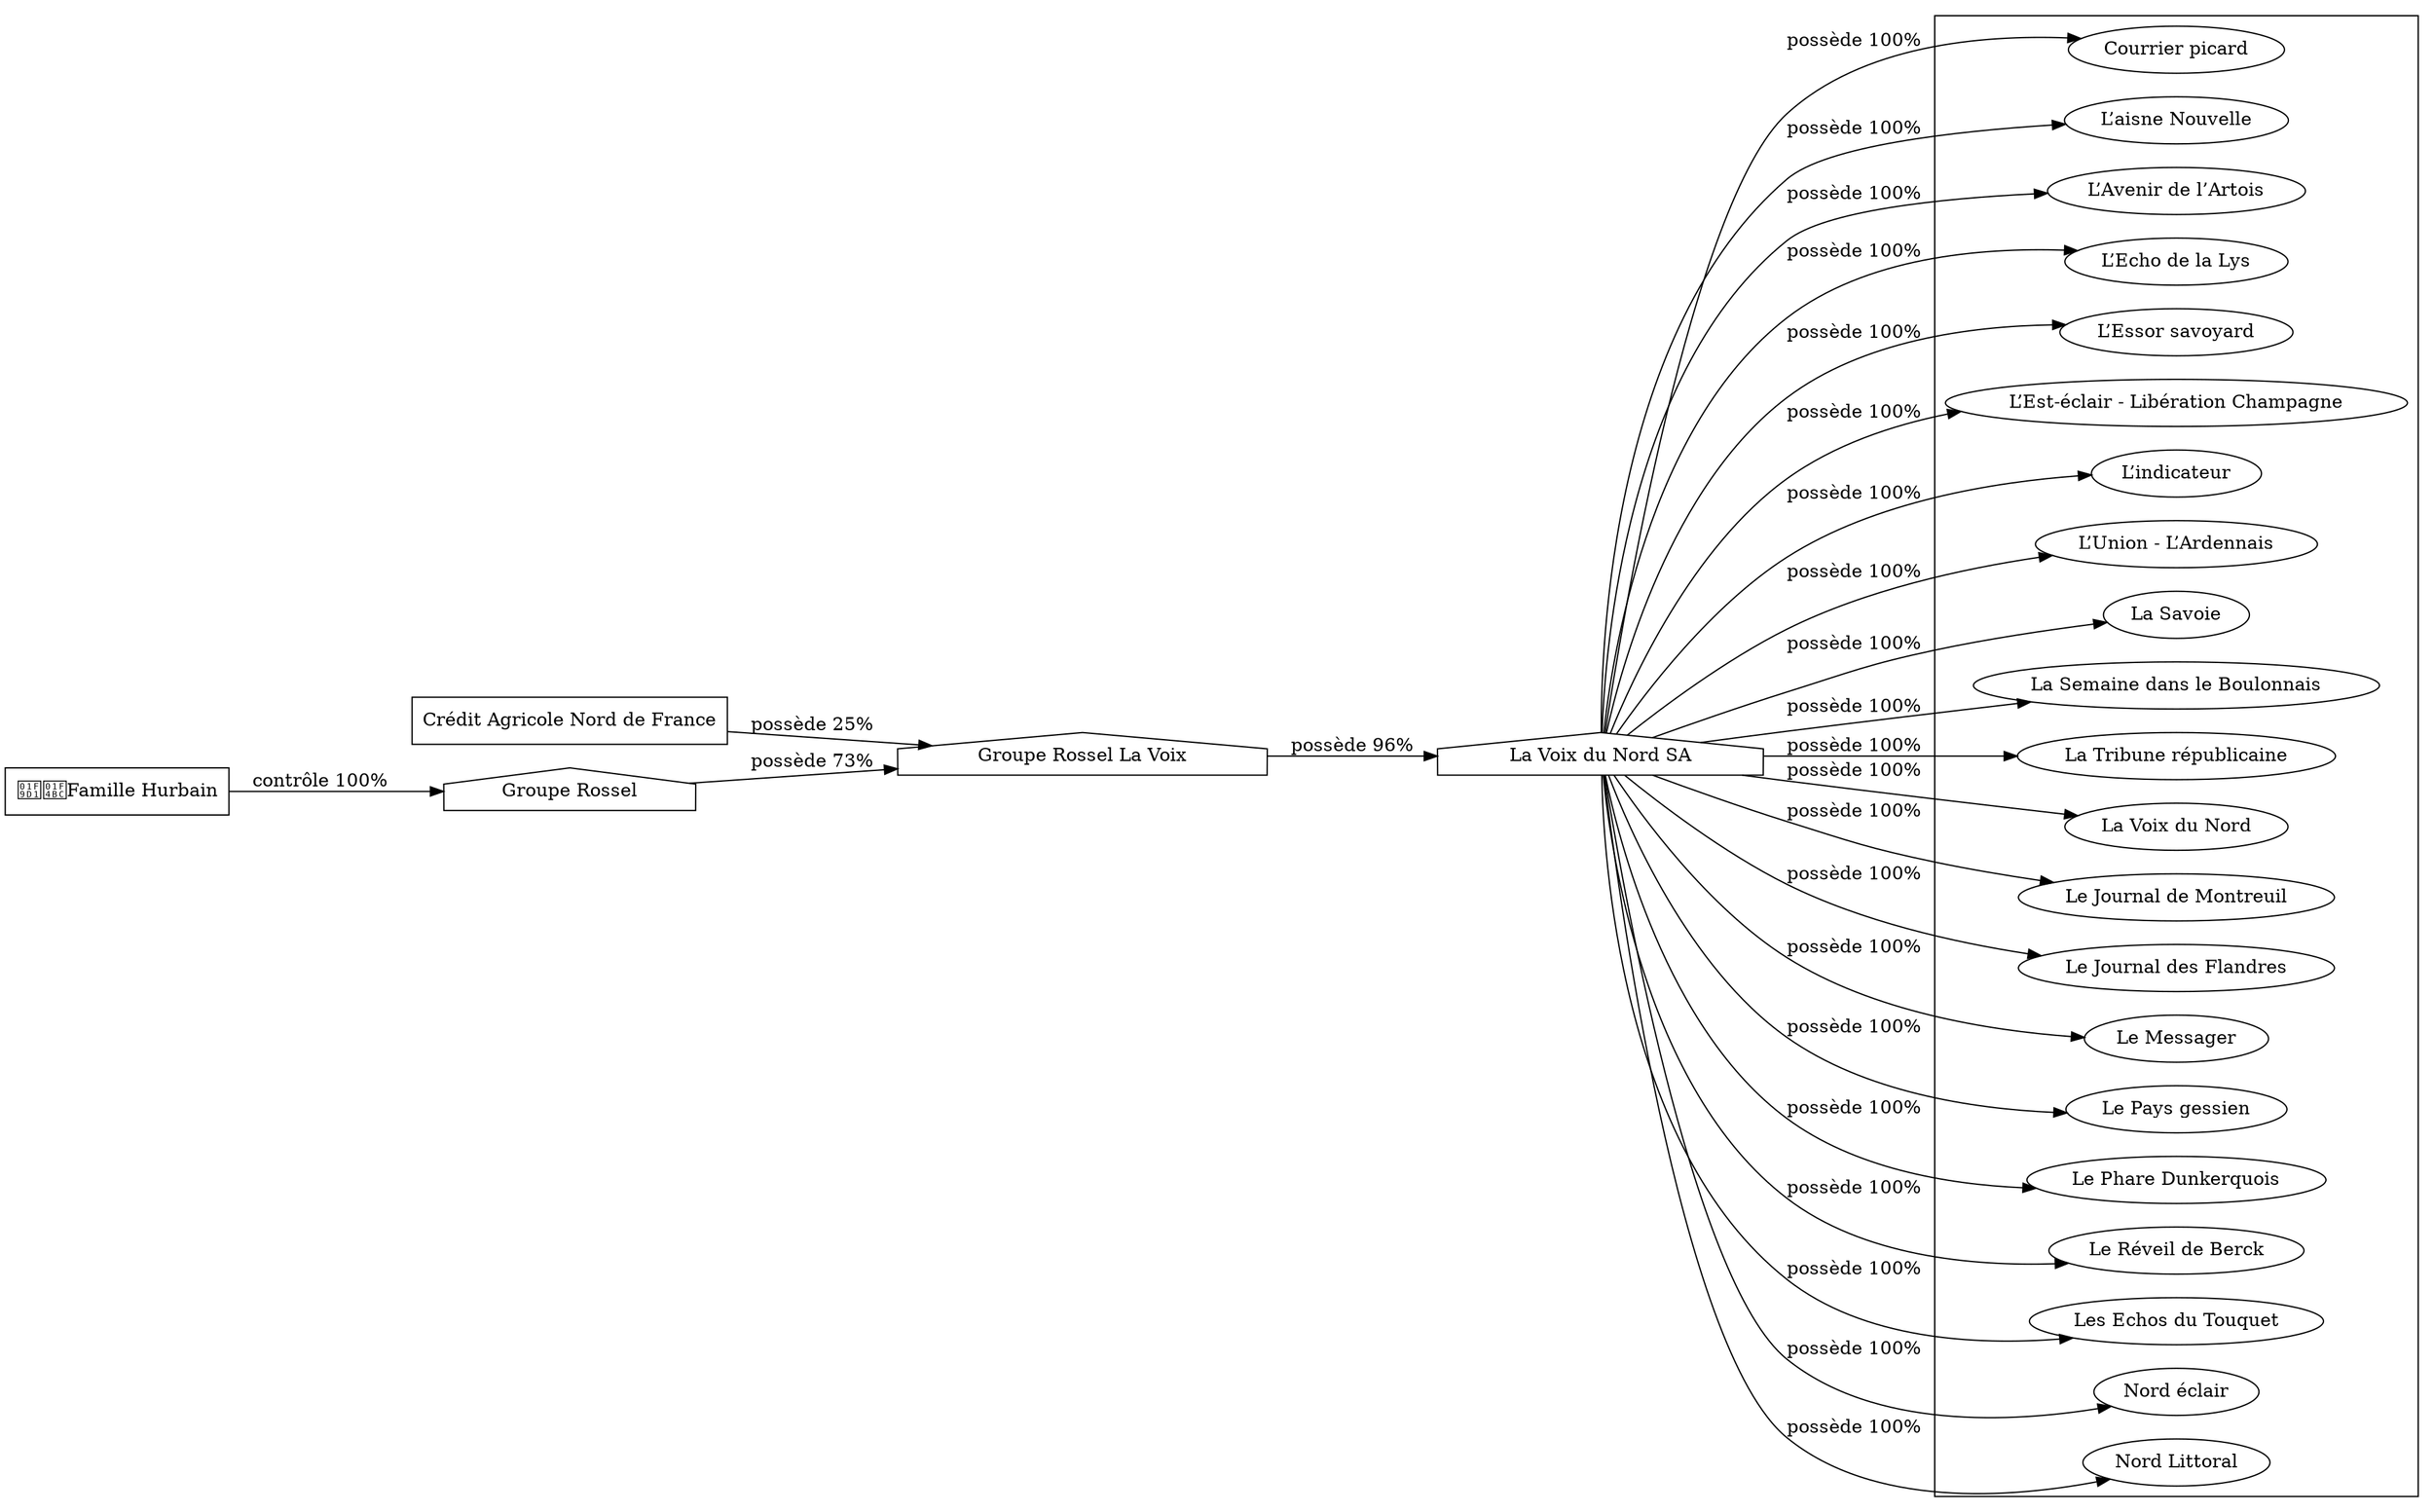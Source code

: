 digraph {
  rankdir=LR;
  subgraph roots {
    
      "credit-agricole-nord-de-france-172"[label="Crédit Agricole Nord de France" shape=box]
    
      "famille-hurbain-171"[label="🧑‍💼Famille Hurbain" shape=box]
    
  }

  
    "groupe-rossel-la-voix-184"[label="Groupe Rossel La Voix" shape=house]
  
    "la-voix-du-nord-sa-185"[label="La Voix du Nord SA" shape=house]
  
    "groupe-rossel-183"[label="Groupe Rossel" shape=house]
  

  subgraph clusterLeaves {
    
      "courrier-picard-189"[label="Courrier picard"]
    
      "l-aisne-nouvelle-190"[label="L’aisne Nouvelle"]
    
      "l-avenir-de-l-artois-193"[label="L’Avenir de l’Artois"]
    
      "l-echo-de-la-lys-206"[label="L’Echo de la Lys"]
    
      "l-essor-savoyard-197"[label="L’Essor savoyard"]
    
      "l-est-eclair-liberation-champagne-192"[label="L’Est-éclair - Libération Champagne"]
    
      "l-indicateur-205"[label="L’indicateur"]
    
      "l-union-l-ardennais-191"[label="L’Union - L’Ardennais"]
    
      "la-savoie-200"[label="La Savoie"]
    
      "la-semaine-dans-le-boulonnais-202"[label="La Semaine dans le Boulonnais"]
    
      "la-tribune-republicaine-199"[label="La Tribune républicaine"]
    
      "la-voix-du-nord-186"[label="La Voix du Nord"]
    
      "le-journal-de-montreuil-204"[label="Le Journal de Montreuil"]
    
      "le-journal-des-flandres-195"[label="Le Journal des Flandres"]
    
      "le-messager-196"[label="Le Messager"]
    
      "le-pays-gessien-198"[label="Le Pays gessien"]
    
      "le-phare-dunkerquois-201"[label="Le Phare Dunkerquois"]
    
      "le-reveil-de-berck-203"[label="Le Réveil de Berck"]
    
      "les-echos-du-touquet-194"[label="Les Echos du Touquet"]
    
      "nord-eclair-187"[label="Nord éclair"]
    
      "nord-littoral-188"[label="Nord Littoral"]
    
  }

  
    "groupe-rossel-la-voix-184" -> "la-voix-du-nord-sa-185" [
      label="possède 96%"
    ]
  
    "credit-agricole-nord-de-france-172" -> "groupe-rossel-la-voix-184" [
      label="possède 25%"
    ]
  
    "groupe-rossel-183" -> "groupe-rossel-la-voix-184" [
      label="possède 73%"
    ]
  
    "famille-hurbain-171" -> "groupe-rossel-183" [
      label="contrôle 100%"
    ]
  
    "la-voix-du-nord-sa-185" -> "courrier-picard-189" [
      label="possède 100%"
    ]
  
    "la-voix-du-nord-sa-185" -> "l-aisne-nouvelle-190" [
      label="possède 100%"
    ]
  
    "la-voix-du-nord-sa-185" -> "l-avenir-de-l-artois-193" [
      label="possède 100%"
    ]
  
    "la-voix-du-nord-sa-185" -> "l-echo-de-la-lys-206" [
      label="possède 100%"
    ]
  
    "la-voix-du-nord-sa-185" -> "l-essor-savoyard-197" [
      label="possède 100%"
    ]
  
    "la-voix-du-nord-sa-185" -> "l-est-eclair-liberation-champagne-192" [
      label="possède 100%"
    ]
  
    "la-voix-du-nord-sa-185" -> "l-indicateur-205" [
      label="possède 100%"
    ]
  
    "la-voix-du-nord-sa-185" -> "l-union-l-ardennais-191" [
      label="possède 100%"
    ]
  
    "la-voix-du-nord-sa-185" -> "la-savoie-200" [
      label="possède 100%"
    ]
  
    "la-voix-du-nord-sa-185" -> "la-semaine-dans-le-boulonnais-202" [
      label="possède 100%"
    ]
  
    "la-voix-du-nord-sa-185" -> "la-tribune-republicaine-199" [
      label="possède 100%"
    ]
  
    "la-voix-du-nord-sa-185" -> "la-voix-du-nord-186" [
      label="possède 100%"
    ]
  
    "la-voix-du-nord-sa-185" -> "le-journal-de-montreuil-204" [
      label="possède 100%"
    ]
  
    "la-voix-du-nord-sa-185" -> "le-journal-des-flandres-195" [
      label="possède 100%"
    ]
  
    "la-voix-du-nord-sa-185" -> "le-messager-196" [
      label="possède 100%"
    ]
  
    "la-voix-du-nord-sa-185" -> "le-pays-gessien-198" [
      label="possède 100%"
    ]
  
    "la-voix-du-nord-sa-185" -> "le-phare-dunkerquois-201" [
      label="possède 100%"
    ]
  
    "la-voix-du-nord-sa-185" -> "le-reveil-de-berck-203" [
      label="possède 100%"
    ]
  
    "la-voix-du-nord-sa-185" -> "les-echos-du-touquet-194" [
      label="possède 100%"
    ]
  
    "la-voix-du-nord-sa-185" -> "nord-eclair-187" [
      label="possède 100%"
    ]
  
    "la-voix-du-nord-sa-185" -> "nord-littoral-188" [
      label="possède 100%"
    ]
  
}
